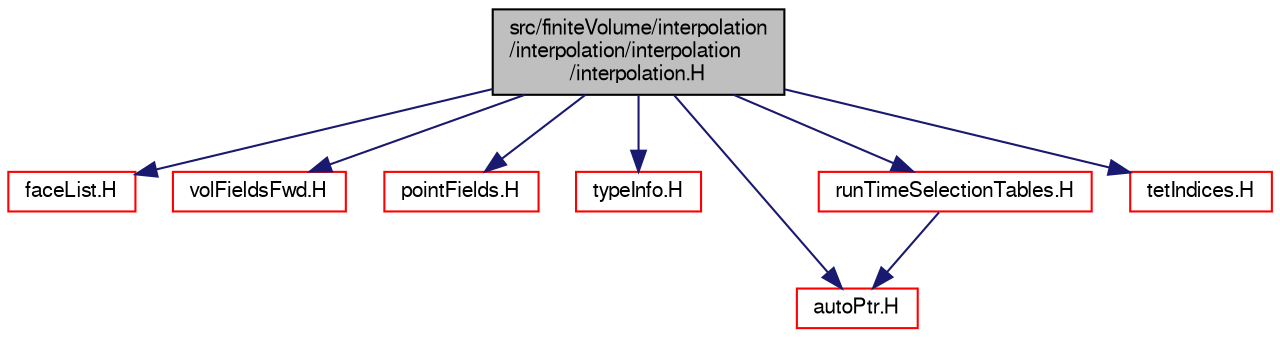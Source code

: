 digraph "src/finiteVolume/interpolation/interpolation/interpolation/interpolation.H"
{
  bgcolor="transparent";
  edge [fontname="FreeSans",fontsize="10",labelfontname="FreeSans",labelfontsize="10"];
  node [fontname="FreeSans",fontsize="10",shape=record];
  Node0 [label="src/finiteVolume/interpolation\l/interpolation/interpolation\l/interpolation.H",height=0.2,width=0.4,color="black", fillcolor="grey75", style="filled", fontcolor="black"];
  Node0 -> Node1 [color="midnightblue",fontsize="10",style="solid",fontname="FreeSans"];
  Node1 [label="faceList.H",height=0.2,width=0.4,color="red",URL="$a11342.html"];
  Node0 -> Node145 [color="midnightblue",fontsize="10",style="solid",fontname="FreeSans"];
  Node145 [label="volFieldsFwd.H",height=0.2,width=0.4,color="red",URL="$a02753.html"];
  Node0 -> Node146 [color="midnightblue",fontsize="10",style="solid",fontname="FreeSans"];
  Node146 [label="pointFields.H",height=0.2,width=0.4,color="red",URL="$a09881.html"];
  Node0 -> Node122 [color="midnightblue",fontsize="10",style="solid",fontname="FreeSans"];
  Node122 [label="typeInfo.H",height=0.2,width=0.4,color="red",URL="$a09341.html"];
  Node0 -> Node62 [color="midnightblue",fontsize="10",style="solid",fontname="FreeSans"];
  Node62 [label="autoPtr.H",height=0.2,width=0.4,color="red",URL="$a11078.html"];
  Node0 -> Node123 [color="midnightblue",fontsize="10",style="solid",fontname="FreeSans"];
  Node123 [label="runTimeSelectionTables.H",height=0.2,width=0.4,color="red",URL="$a09266.html",tooltip="Macros to ease declaration of run-time selection tables. "];
  Node123 -> Node62 [color="midnightblue",fontsize="10",style="solid",fontname="FreeSans"];
  Node0 -> Node281 [color="midnightblue",fontsize="10",style="solid",fontname="FreeSans"];
  Node281 [label="tetIndices.H",height=0.2,width=0.4,color="red",URL="$a11663.html"];
}
